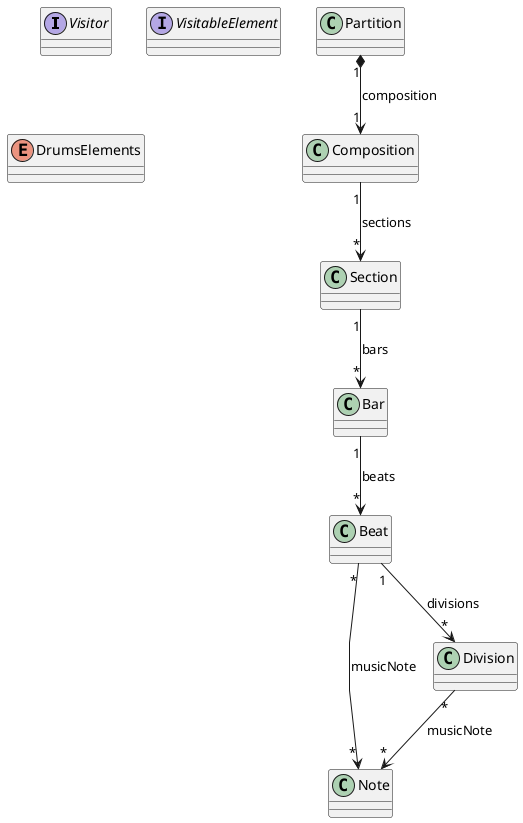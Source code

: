 @startuml
skinparam linetype polyline


Interface Visitor{
}
Interface VisitableElement{
}

class Partition {
}

' Tracks
class Note {
}

' TemporalGrid
class Composition {
}
class Section {
}
class Bar {
}
class Beat {
}
class Division {
}



' Enum Declaration
enum DrumsElements {

}

' All attributes

Partition "1" *--> "1" Composition : composition


' Grid
Composition "1" --> "*" Section : sections
Section "1" --> "*" Bar : bars
Bar "1" --> "*" Beat : beats
Beat "1" --> "*" Division : divisions
Beat "*" --> "*" Note : musicNote
Division "*" --> "*" Note : musicNote

@enduml